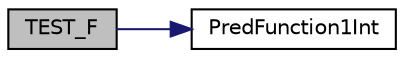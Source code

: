 digraph "TEST_F"
{
  edge [fontname="Helvetica",fontsize="10",labelfontname="Helvetica",labelfontsize="10"];
  node [fontname="Helvetica",fontsize="10",shape=record];
  rankdir="LR";
  Node111 [label="TEST_F",height=0.2,width=0.4,color="black", fillcolor="grey75", style="filled", fontcolor="black"];
  Node111 -> Node112 [color="midnightblue",fontsize="10",style="solid",fontname="Helvetica"];
  Node112 [label="PredFunction1Int",height=0.2,width=0.4,color="black", fillcolor="white", style="filled",URL="$da/d85/gtest__pred__impl__unittest_8cc.html#a0cfa23f9b62be9c5bf65d0971510bac5"];
}
